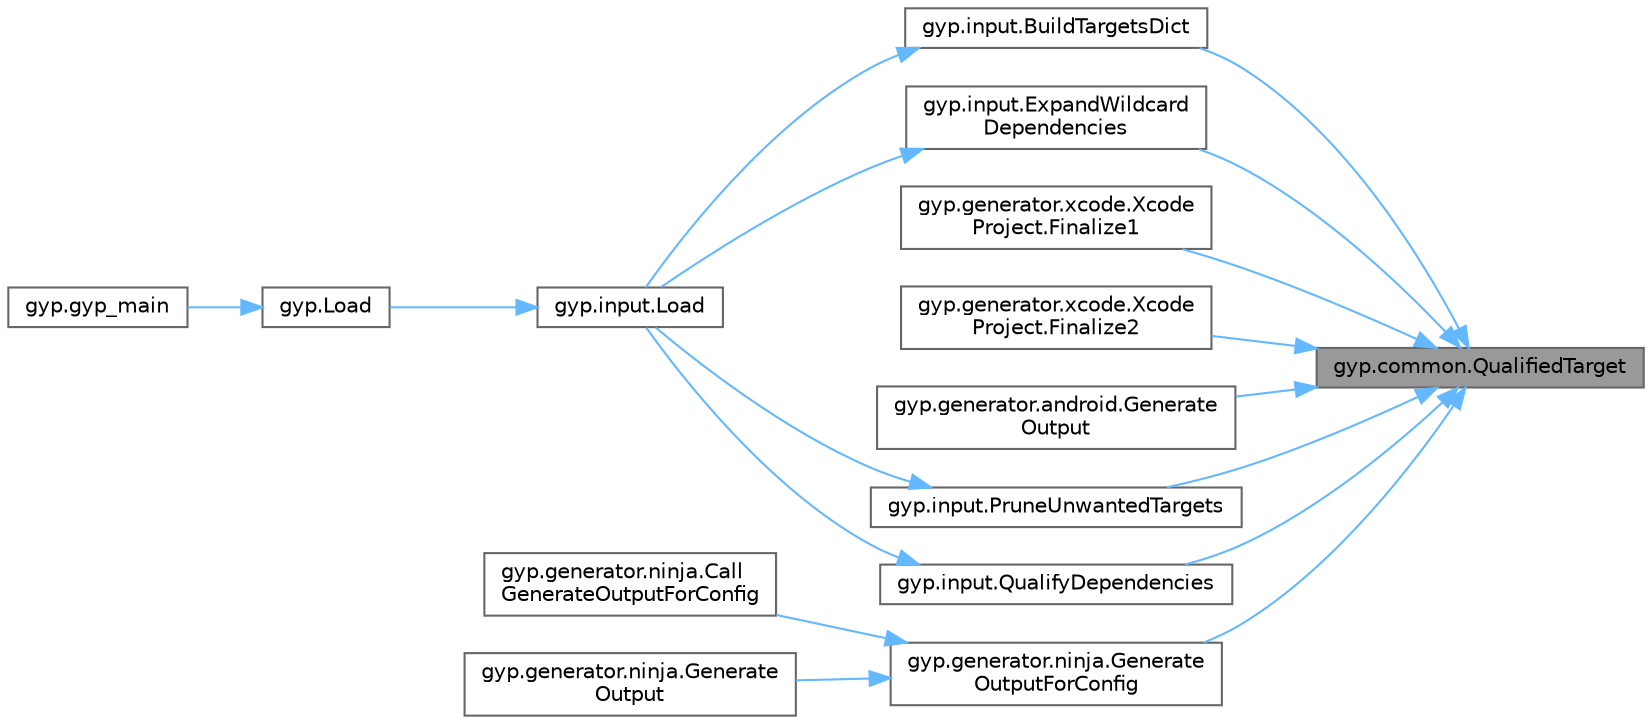 digraph "gyp.common.QualifiedTarget"
{
 // LATEX_PDF_SIZE
  bgcolor="transparent";
  edge [fontname=Helvetica,fontsize=10,labelfontname=Helvetica,labelfontsize=10];
  node [fontname=Helvetica,fontsize=10,shape=box,height=0.2,width=0.4];
  rankdir="RL";
  Node1 [id="Node000001",label="gyp.common.QualifiedTarget",height=0.2,width=0.4,color="gray40", fillcolor="grey60", style="filled", fontcolor="black",tooltip=" "];
  Node1 -> Node2 [id="edge33_Node000001_Node000002",dir="back",color="steelblue1",style="solid",tooltip=" "];
  Node2 [id="Node000002",label="gyp.input.BuildTargetsDict",height=0.2,width=0.4,color="grey40", fillcolor="white", style="filled",URL="$namespacegyp_1_1input.html#a5a89f6bc512f82d407517a408110d138",tooltip=" "];
  Node2 -> Node3 [id="edge34_Node000002_Node000003",dir="back",color="steelblue1",style="solid",tooltip=" "];
  Node3 [id="Node000003",label="gyp.input.Load",height=0.2,width=0.4,color="grey40", fillcolor="white", style="filled",URL="$namespacegyp_1_1input.html#ad90e79d4281c183f60968ae564a1a8b7",tooltip=" "];
  Node3 -> Node4 [id="edge35_Node000003_Node000004",dir="back",color="steelblue1",style="solid",tooltip=" "];
  Node4 [id="Node000004",label="gyp.Load",height=0.2,width=0.4,color="grey40", fillcolor="white", style="filled",URL="$namespacegyp.html#a0bc64fed18f77300277d691e72844798",tooltip=" "];
  Node4 -> Node5 [id="edge36_Node000004_Node000005",dir="back",color="steelblue1",style="solid",tooltip=" "];
  Node5 [id="Node000005",label="gyp.gyp_main",height=0.2,width=0.4,color="grey40", fillcolor="white", style="filled",URL="$namespacegyp.html#ad232b957228659b1c62ea8bb0e317901",tooltip=" "];
  Node1 -> Node6 [id="edge37_Node000001_Node000006",dir="back",color="steelblue1",style="solid",tooltip=" "];
  Node6 [id="Node000006",label="gyp.input.ExpandWildcard\lDependencies",height=0.2,width=0.4,color="grey40", fillcolor="white", style="filled",URL="$namespacegyp_1_1input.html#a3f362ea0d06ec67664512379bd83080f",tooltip=" "];
  Node6 -> Node3 [id="edge38_Node000006_Node000003",dir="back",color="steelblue1",style="solid",tooltip=" "];
  Node1 -> Node7 [id="edge39_Node000001_Node000007",dir="back",color="steelblue1",style="solid",tooltip=" "];
  Node7 [id="Node000007",label="gyp.generator.xcode.Xcode\lProject.Finalize1",height=0.2,width=0.4,color="grey40", fillcolor="white", style="filled",URL="$classgyp_1_1generator_1_1xcode_1_1_xcode_project.html#a3e2a00f2f2dfd4e35403bdfec61d8d53",tooltip=" "];
  Node1 -> Node8 [id="edge40_Node000001_Node000008",dir="back",color="steelblue1",style="solid",tooltip=" "];
  Node8 [id="Node000008",label="gyp.generator.xcode.Xcode\lProject.Finalize2",height=0.2,width=0.4,color="grey40", fillcolor="white", style="filled",URL="$classgyp_1_1generator_1_1xcode_1_1_xcode_project.html#a9d5a4cfa2abb0ebdf2a59c8a1795d3e2",tooltip=" "];
  Node1 -> Node9 [id="edge41_Node000001_Node000009",dir="back",color="steelblue1",style="solid",tooltip=" "];
  Node9 [id="Node000009",label="gyp.generator.android.Generate\lOutput",height=0.2,width=0.4,color="grey40", fillcolor="white", style="filled",URL="$namespacegyp_1_1generator_1_1android.html#a3321c09c0805323dff9201c1c5968c57",tooltip=" "];
  Node1 -> Node10 [id="edge42_Node000001_Node000010",dir="back",color="steelblue1",style="solid",tooltip=" "];
  Node10 [id="Node000010",label="gyp.generator.ninja.Generate\lOutputForConfig",height=0.2,width=0.4,color="grey40", fillcolor="white", style="filled",URL="$namespacegyp_1_1generator_1_1ninja.html#ae725b232455eaaa660dee42d4a8050dd",tooltip=" "];
  Node10 -> Node11 [id="edge43_Node000010_Node000011",dir="back",color="steelblue1",style="solid",tooltip=" "];
  Node11 [id="Node000011",label="gyp.generator.ninja.Call\lGenerateOutputForConfig",height=0.2,width=0.4,color="grey40", fillcolor="white", style="filled",URL="$namespacegyp_1_1generator_1_1ninja.html#af507181e3cec515e9d31e4744a614af2",tooltip=" "];
  Node10 -> Node12 [id="edge44_Node000010_Node000012",dir="back",color="steelblue1",style="solid",tooltip=" "];
  Node12 [id="Node000012",label="gyp.generator.ninja.Generate\lOutput",height=0.2,width=0.4,color="grey40", fillcolor="white", style="filled",URL="$namespacegyp_1_1generator_1_1ninja.html#aaaff503be15aaede183a37e4681ef7ca",tooltip=" "];
  Node1 -> Node13 [id="edge45_Node000001_Node000013",dir="back",color="steelblue1",style="solid",tooltip=" "];
  Node13 [id="Node000013",label="gyp.input.PruneUnwantedTargets",height=0.2,width=0.4,color="grey40", fillcolor="white", style="filled",URL="$namespacegyp_1_1input.html#a7c021a003a29eeecfa1eede51ab5424f",tooltip=" "];
  Node13 -> Node3 [id="edge46_Node000013_Node000003",dir="back",color="steelblue1",style="solid",tooltip=" "];
  Node1 -> Node14 [id="edge47_Node000001_Node000014",dir="back",color="steelblue1",style="solid",tooltip=" "];
  Node14 [id="Node000014",label="gyp.input.QualifyDependencies",height=0.2,width=0.4,color="grey40", fillcolor="white", style="filled",URL="$namespacegyp_1_1input.html#acfaca16c813b04b527cda45e51f15b36",tooltip=" "];
  Node14 -> Node3 [id="edge48_Node000014_Node000003",dir="back",color="steelblue1",style="solid",tooltip=" "];
}
